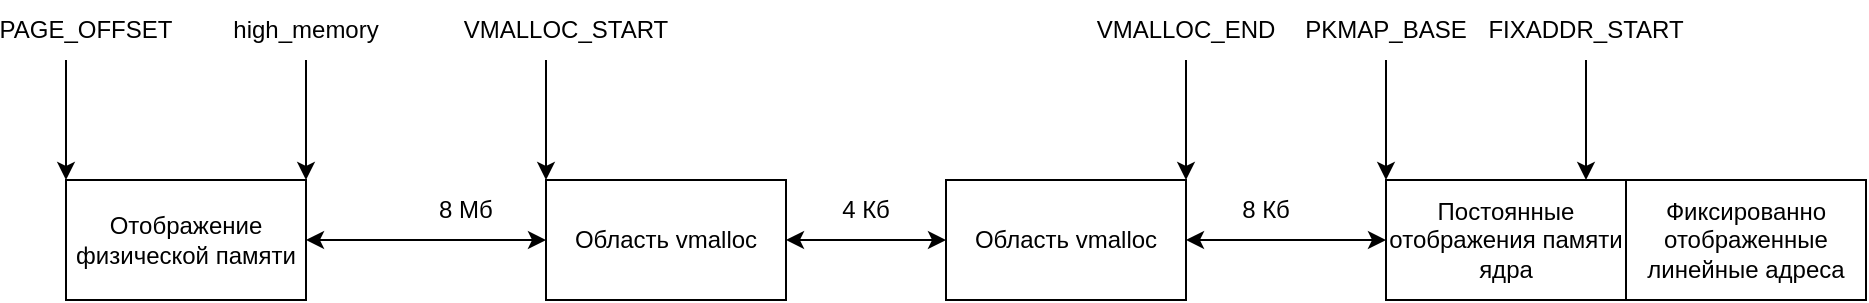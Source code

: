 <mxfile version="18.2.0" type="device"><diagram id="pypXLyuA86AbcIbFprUd" name="Page-1"><mxGraphModel dx="2256" dy="363" grid="1" gridSize="10" guides="1" tooltips="1" connect="1" arrows="1" fold="1" page="1" pageScale="1" pageWidth="850" pageHeight="1100" math="0" shadow="0"><root><mxCell id="0"/><mxCell id="1" parent="0"/><mxCell id="qyLuMD22qeWbI706KMoL-1" value="Область vmalloc" style="rounded=0;whiteSpace=wrap;html=1;" vertex="1" parent="1"><mxGeometry x="160" y="120" width="120" height="60" as="geometry"/></mxCell><mxCell id="qyLuMD22qeWbI706KMoL-2" value="Область vmalloc" style="rounded=0;whiteSpace=wrap;html=1;" vertex="1" parent="1"><mxGeometry x="360" y="120" width="120" height="60" as="geometry"/></mxCell><mxCell id="qyLuMD22qeWbI706KMoL-3" value="Отображение физической памяти" style="rounded=0;whiteSpace=wrap;html=1;" vertex="1" parent="1"><mxGeometry x="-80" y="120" width="120" height="60" as="geometry"/></mxCell><mxCell id="qyLuMD22qeWbI706KMoL-4" value="Постоянные отображения памяти ядра" style="rounded=0;whiteSpace=wrap;html=1;" vertex="1" parent="1"><mxGeometry x="580" y="120" width="120" height="60" as="geometry"/></mxCell><mxCell id="qyLuMD22qeWbI706KMoL-5" value="Фиксированно отображенные линейные адреса" style="rounded=0;whiteSpace=wrap;html=1;" vertex="1" parent="1"><mxGeometry x="700" y="120" width="120" height="60" as="geometry"/></mxCell><mxCell id="qyLuMD22qeWbI706KMoL-6" value="" style="endArrow=classic;startArrow=classic;html=1;rounded=0;exitX=1;exitY=0.5;exitDx=0;exitDy=0;entryX=0;entryY=0.5;entryDx=0;entryDy=0;" edge="1" parent="1" source="qyLuMD22qeWbI706KMoL-3" target="qyLuMD22qeWbI706KMoL-1"><mxGeometry width="50" height="50" relative="1" as="geometry"><mxPoint x="400" y="220" as="sourcePoint"/><mxPoint x="450" y="170" as="targetPoint"/></mxGeometry></mxCell><mxCell id="qyLuMD22qeWbI706KMoL-7" value="" style="endArrow=classic;startArrow=classic;html=1;rounded=0;exitX=1;exitY=0.5;exitDx=0;exitDy=0;entryX=0;entryY=0.5;entryDx=0;entryDy=0;" edge="1" parent="1" source="qyLuMD22qeWbI706KMoL-1" target="qyLuMD22qeWbI706KMoL-2"><mxGeometry width="50" height="50" relative="1" as="geometry"><mxPoint x="400" y="220" as="sourcePoint"/><mxPoint x="450" y="170" as="targetPoint"/></mxGeometry></mxCell><mxCell id="qyLuMD22qeWbI706KMoL-8" value="" style="endArrow=classic;startArrow=classic;html=1;rounded=0;exitX=0;exitY=0.5;exitDx=0;exitDy=0;entryX=1;entryY=0.5;entryDx=0;entryDy=0;" edge="1" parent="1" source="qyLuMD22qeWbI706KMoL-4" target="qyLuMD22qeWbI706KMoL-2"><mxGeometry width="50" height="50" relative="1" as="geometry"><mxPoint x="400" y="220" as="sourcePoint"/><mxPoint x="450" y="170" as="targetPoint"/></mxGeometry></mxCell><mxCell id="qyLuMD22qeWbI706KMoL-11" value="4 Кб" style="text;html=1;strokeColor=none;fillColor=none;align=center;verticalAlign=middle;whiteSpace=wrap;rounded=0;" vertex="1" parent="1"><mxGeometry x="290" y="120" width="60" height="30" as="geometry"/></mxCell><mxCell id="qyLuMD22qeWbI706KMoL-12" value="8 Кб" style="text;html=1;strokeColor=none;fillColor=none;align=center;verticalAlign=middle;whiteSpace=wrap;rounded=0;" vertex="1" parent="1"><mxGeometry x="490" y="120" width="60" height="30" as="geometry"/></mxCell><mxCell id="qyLuMD22qeWbI706KMoL-13" value="8 Мб" style="text;html=1;strokeColor=none;fillColor=none;align=center;verticalAlign=middle;whiteSpace=wrap;rounded=0;" vertex="1" parent="1"><mxGeometry x="90" y="120" width="60" height="30" as="geometry"/></mxCell><mxCell id="qyLuMD22qeWbI706KMoL-14" value="" style="endArrow=classic;html=1;rounded=0;entryX=0;entryY=0;entryDx=0;entryDy=0;" edge="1" parent="1" target="qyLuMD22qeWbI706KMoL-1"><mxGeometry width="50" height="50" relative="1" as="geometry"><mxPoint x="160" y="60" as="sourcePoint"/><mxPoint x="450" y="170" as="targetPoint"/></mxGeometry></mxCell><mxCell id="qyLuMD22qeWbI706KMoL-15" value="" style="endArrow=classic;html=1;rounded=0;entryX=0;entryY=0;entryDx=0;entryDy=0;" edge="1" parent="1"><mxGeometry width="50" height="50" relative="1" as="geometry"><mxPoint x="480" y="60" as="sourcePoint"/><mxPoint x="480" y="120" as="targetPoint"/></mxGeometry></mxCell><mxCell id="qyLuMD22qeWbI706KMoL-16" value="" style="endArrow=classic;html=1;rounded=0;entryX=0;entryY=0;entryDx=0;entryDy=0;" edge="1" parent="1"><mxGeometry width="50" height="50" relative="1" as="geometry"><mxPoint x="680" y="60" as="sourcePoint"/><mxPoint x="680" y="120" as="targetPoint"/></mxGeometry></mxCell><mxCell id="qyLuMD22qeWbI706KMoL-17" value="" style="endArrow=classic;html=1;rounded=0;entryX=0;entryY=0;entryDx=0;entryDy=0;exitX=0.5;exitY=1;exitDx=0;exitDy=0;" edge="1" parent="1" source="qyLuMD22qeWbI706KMoL-24" target="qyLuMD22qeWbI706KMoL-4"><mxGeometry width="50" height="50" relative="1" as="geometry"><mxPoint x="560" y="60" as="sourcePoint"/><mxPoint x="560" y="120" as="targetPoint"/></mxGeometry></mxCell><mxCell id="qyLuMD22qeWbI706KMoL-18" value="" style="endArrow=classic;html=1;rounded=0;entryX=1;entryY=0;entryDx=0;entryDy=0;" edge="1" parent="1" target="qyLuMD22qeWbI706KMoL-3"><mxGeometry width="50" height="50" relative="1" as="geometry"><mxPoint x="40" y="60" as="sourcePoint"/><mxPoint x="80" y="120" as="targetPoint"/></mxGeometry></mxCell><mxCell id="qyLuMD22qeWbI706KMoL-19" value="" style="endArrow=classic;html=1;rounded=0;entryX=0;entryY=0;entryDx=0;entryDy=0;" edge="1" parent="1" target="qyLuMD22qeWbI706KMoL-3"><mxGeometry width="50" height="50" relative="1" as="geometry"><mxPoint x="-80" y="60" as="sourcePoint"/><mxPoint x="-40" y="120" as="targetPoint"/></mxGeometry></mxCell><mxCell id="qyLuMD22qeWbI706KMoL-20" value="PAGE_OFFSET" style="text;html=1;strokeColor=none;fillColor=none;align=center;verticalAlign=middle;whiteSpace=wrap;rounded=0;" vertex="1" parent="1"><mxGeometry x="-100" y="30" width="60" height="30" as="geometry"/></mxCell><mxCell id="qyLuMD22qeWbI706KMoL-21" value="high_memory" style="text;html=1;strokeColor=none;fillColor=none;align=center;verticalAlign=middle;whiteSpace=wrap;rounded=0;" vertex="1" parent="1"><mxGeometry x="10" y="30" width="60" height="30" as="geometry"/></mxCell><mxCell id="qyLuMD22qeWbI706KMoL-22" value="VMALLOC_START" style="text;html=1;strokeColor=none;fillColor=none;align=center;verticalAlign=middle;whiteSpace=wrap;rounded=0;" vertex="1" parent="1"><mxGeometry x="140" y="30" width="60" height="30" as="geometry"/></mxCell><mxCell id="qyLuMD22qeWbI706KMoL-23" value="VMALLOC_END" style="text;html=1;strokeColor=none;fillColor=none;align=center;verticalAlign=middle;whiteSpace=wrap;rounded=0;" vertex="1" parent="1"><mxGeometry x="450" y="30" width="60" height="30" as="geometry"/></mxCell><mxCell id="qyLuMD22qeWbI706KMoL-24" value="PKMAP_BASE" style="text;html=1;strokeColor=none;fillColor=none;align=center;verticalAlign=middle;whiteSpace=wrap;rounded=0;" vertex="1" parent="1"><mxGeometry x="550" y="30" width="60" height="30" as="geometry"/></mxCell><mxCell id="qyLuMD22qeWbI706KMoL-26" value="FIXADDR_START" style="text;html=1;strokeColor=none;fillColor=none;align=center;verticalAlign=middle;whiteSpace=wrap;rounded=0;" vertex="1" parent="1"><mxGeometry x="650" y="30" width="60" height="30" as="geometry"/></mxCell></root></mxGraphModel></diagram></mxfile>